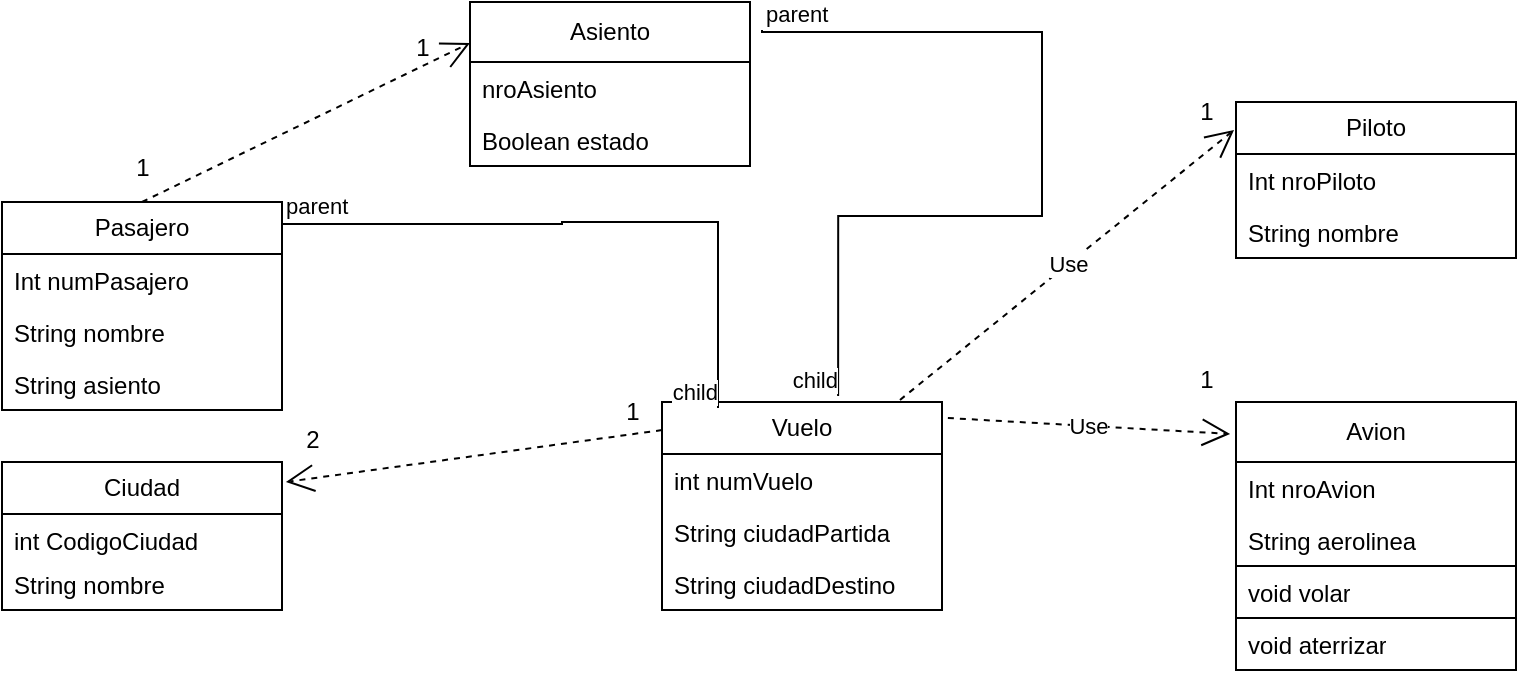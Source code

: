 <mxfile version="24.1.0" type="device">
  <diagram id="C5RBs43oDa-KdzZeNtuy" name="Page-1">
    <mxGraphModel dx="880" dy="395" grid="1" gridSize="10" guides="1" tooltips="1" connect="1" arrows="1" fold="1" page="1" pageScale="1" pageWidth="827" pageHeight="1169" math="0" shadow="0">
      <root>
        <mxCell id="WIyWlLk6GJQsqaUBKTNV-0" />
        <mxCell id="WIyWlLk6GJQsqaUBKTNV-1" parent="WIyWlLk6GJQsqaUBKTNV-0" />
        <mxCell id="2BK_8AXJ4mGnx-8ZHtXC-0" value="Avion" style="swimlane;fontStyle=0;childLayout=stackLayout;horizontal=1;startSize=30;fillColor=none;horizontalStack=0;resizeParent=1;resizeParentMax=0;resizeLast=0;collapsible=1;marginBottom=0;whiteSpace=wrap;html=1;" vertex="1" parent="WIyWlLk6GJQsqaUBKTNV-1">
          <mxGeometry x="657" y="250" width="140" height="134" as="geometry">
            <mxRectangle x="414" y="200" width="70" height="30" as="alternateBounds" />
          </mxGeometry>
        </mxCell>
        <mxCell id="2BK_8AXJ4mGnx-8ZHtXC-1" value="Int nroAvion" style="text;strokeColor=none;fillColor=none;align=left;verticalAlign=top;spacingLeft=4;spacingRight=4;overflow=hidden;rotatable=0;points=[[0,0.5],[1,0.5]];portConstraint=eastwest;whiteSpace=wrap;html=1;" vertex="1" parent="2BK_8AXJ4mGnx-8ZHtXC-0">
          <mxGeometry y="30" width="140" height="26" as="geometry" />
        </mxCell>
        <mxCell id="2BK_8AXJ4mGnx-8ZHtXC-2" value="String aerolinea" style="text;strokeColor=none;fillColor=none;align=left;verticalAlign=top;spacingLeft=4;spacingRight=4;overflow=hidden;rotatable=0;points=[[0,0.5],[1,0.5]];portConstraint=eastwest;whiteSpace=wrap;html=1;" vertex="1" parent="2BK_8AXJ4mGnx-8ZHtXC-0">
          <mxGeometry y="56" width="140" height="26" as="geometry" />
        </mxCell>
        <mxCell id="2BK_8AXJ4mGnx-8ZHtXC-3" value="void volar" style="text;strokeColor=default;fillColor=none;align=left;verticalAlign=top;spacingLeft=4;spacingRight=4;overflow=hidden;rotatable=0;points=[[0,0.5],[1,0.5]];portConstraint=eastwest;whiteSpace=wrap;html=1;" vertex="1" parent="2BK_8AXJ4mGnx-8ZHtXC-0">
          <mxGeometry y="82" width="140" height="26" as="geometry" />
        </mxCell>
        <mxCell id="2BK_8AXJ4mGnx-8ZHtXC-45" value="void aterrizar" style="text;strokeColor=default;fillColor=none;align=left;verticalAlign=top;spacingLeft=4;spacingRight=4;overflow=hidden;rotatable=0;points=[[0,0.5],[1,0.5]];portConstraint=eastwest;whiteSpace=wrap;html=1;" vertex="1" parent="2BK_8AXJ4mGnx-8ZHtXC-0">
          <mxGeometry y="108" width="140" height="26" as="geometry" />
        </mxCell>
        <mxCell id="2BK_8AXJ4mGnx-8ZHtXC-4" value="Vuelo" style="swimlane;fontStyle=0;childLayout=stackLayout;horizontal=1;startSize=26;fillColor=none;horizontalStack=0;resizeParent=1;resizeParentMax=0;resizeLast=0;collapsible=1;marginBottom=0;whiteSpace=wrap;html=1;" vertex="1" parent="WIyWlLk6GJQsqaUBKTNV-1">
          <mxGeometry x="370" y="250" width="140" height="104" as="geometry">
            <mxRectangle x="680" y="50" width="70" height="30" as="alternateBounds" />
          </mxGeometry>
        </mxCell>
        <mxCell id="2BK_8AXJ4mGnx-8ZHtXC-5" value="int numVuelo" style="text;strokeColor=none;fillColor=none;align=left;verticalAlign=top;spacingLeft=4;spacingRight=4;overflow=hidden;rotatable=0;points=[[0,0.5],[1,0.5]];portConstraint=eastwest;whiteSpace=wrap;html=1;" vertex="1" parent="2BK_8AXJ4mGnx-8ZHtXC-4">
          <mxGeometry y="26" width="140" height="26" as="geometry" />
        </mxCell>
        <mxCell id="2BK_8AXJ4mGnx-8ZHtXC-6" value="String ciudadPartida" style="text;strokeColor=none;fillColor=none;align=left;verticalAlign=top;spacingLeft=4;spacingRight=4;overflow=hidden;rotatable=0;points=[[0,0.5],[1,0.5]];portConstraint=eastwest;whiteSpace=wrap;html=1;" vertex="1" parent="2BK_8AXJ4mGnx-8ZHtXC-4">
          <mxGeometry y="52" width="140" height="26" as="geometry" />
        </mxCell>
        <mxCell id="2BK_8AXJ4mGnx-8ZHtXC-7" value="String ciudadDestino" style="text;strokeColor=none;fillColor=none;align=left;verticalAlign=top;spacingLeft=4;spacingRight=4;overflow=hidden;rotatable=0;points=[[0,0.5],[1,0.5]];portConstraint=eastwest;whiteSpace=wrap;html=1;" vertex="1" parent="2BK_8AXJ4mGnx-8ZHtXC-4">
          <mxGeometry y="78" width="140" height="26" as="geometry" />
        </mxCell>
        <mxCell id="2BK_8AXJ4mGnx-8ZHtXC-8" value="Ciudad" style="swimlane;fontStyle=0;childLayout=stackLayout;horizontal=1;startSize=26;fillColor=none;horizontalStack=0;resizeParent=1;resizeParentMax=0;resizeLast=0;collapsible=1;marginBottom=0;whiteSpace=wrap;html=1;" vertex="1" parent="WIyWlLk6GJQsqaUBKTNV-1">
          <mxGeometry x="40" y="280" width="140" height="74" as="geometry">
            <mxRectangle x="590" y="50" width="80" height="30" as="alternateBounds" />
          </mxGeometry>
        </mxCell>
        <mxCell id="2BK_8AXJ4mGnx-8ZHtXC-9" value="int CodigoCiudad" style="text;strokeColor=none;fillColor=none;align=left;verticalAlign=top;spacingLeft=4;spacingRight=4;overflow=hidden;rotatable=0;points=[[0,0.5],[1,0.5]];portConstraint=eastwest;whiteSpace=wrap;html=1;" vertex="1" parent="2BK_8AXJ4mGnx-8ZHtXC-8">
          <mxGeometry y="26" width="140" height="22" as="geometry" />
        </mxCell>
        <mxCell id="2BK_8AXJ4mGnx-8ZHtXC-10" value="&lt;div&gt;String nombre&lt;/div&gt;&lt;div&gt;&lt;br&gt;&lt;/div&gt;" style="text;strokeColor=none;fillColor=none;align=left;verticalAlign=top;spacingLeft=4;spacingRight=4;overflow=hidden;rotatable=0;points=[[0,0.5],[1,0.5]];portConstraint=eastwest;whiteSpace=wrap;html=1;" vertex="1" parent="2BK_8AXJ4mGnx-8ZHtXC-8">
          <mxGeometry y="48" width="140" height="26" as="geometry" />
        </mxCell>
        <mxCell id="2BK_8AXJ4mGnx-8ZHtXC-16" value="Asiento" style="swimlane;fontStyle=0;childLayout=stackLayout;horizontal=1;startSize=30;fillColor=none;horizontalStack=0;resizeParent=1;resizeParentMax=0;resizeLast=0;collapsible=1;marginBottom=0;whiteSpace=wrap;html=1;" vertex="1" parent="WIyWlLk6GJQsqaUBKTNV-1">
          <mxGeometry x="274" y="50" width="140" height="82" as="geometry">
            <mxRectangle x="680" y="100" width="80" height="30" as="alternateBounds" />
          </mxGeometry>
        </mxCell>
        <mxCell id="2BK_8AXJ4mGnx-8ZHtXC-17" value="nroAsiento" style="text;strokeColor=none;fillColor=none;align=left;verticalAlign=top;spacingLeft=4;spacingRight=4;overflow=hidden;rotatable=0;points=[[0,0.5],[1,0.5]];portConstraint=eastwest;whiteSpace=wrap;html=1;" vertex="1" parent="2BK_8AXJ4mGnx-8ZHtXC-16">
          <mxGeometry y="30" width="140" height="26" as="geometry" />
        </mxCell>
        <mxCell id="2BK_8AXJ4mGnx-8ZHtXC-18" value="Boolean estado" style="text;strokeColor=none;fillColor=none;align=left;verticalAlign=top;spacingLeft=4;spacingRight=4;overflow=hidden;rotatable=0;points=[[0,0.5],[1,0.5]];portConstraint=eastwest;whiteSpace=wrap;html=1;" vertex="1" parent="2BK_8AXJ4mGnx-8ZHtXC-16">
          <mxGeometry y="56" width="140" height="26" as="geometry" />
        </mxCell>
        <mxCell id="2BK_8AXJ4mGnx-8ZHtXC-20" value="Piloto" style="swimlane;fontStyle=0;childLayout=stackLayout;horizontal=1;startSize=26;fillColor=none;horizontalStack=0;resizeParent=1;resizeParentMax=0;resizeLast=0;collapsible=1;marginBottom=0;whiteSpace=wrap;html=1;" vertex="1" parent="WIyWlLk6GJQsqaUBKTNV-1">
          <mxGeometry x="657" y="100" width="140" height="78" as="geometry">
            <mxRectangle x="590" y="100" width="70" height="30" as="alternateBounds" />
          </mxGeometry>
        </mxCell>
        <mxCell id="2BK_8AXJ4mGnx-8ZHtXC-21" value="Int nroPiloto" style="text;strokeColor=none;fillColor=none;align=left;verticalAlign=top;spacingLeft=4;spacingRight=4;overflow=hidden;rotatable=0;points=[[0,0.5],[1,0.5]];portConstraint=eastwest;whiteSpace=wrap;html=1;" vertex="1" parent="2BK_8AXJ4mGnx-8ZHtXC-20">
          <mxGeometry y="26" width="140" height="26" as="geometry" />
        </mxCell>
        <mxCell id="2BK_8AXJ4mGnx-8ZHtXC-22" value="String nombre" style="text;strokeColor=none;fillColor=none;align=left;verticalAlign=top;spacingLeft=4;spacingRight=4;overflow=hidden;rotatable=0;points=[[0,0.5],[1,0.5]];portConstraint=eastwest;whiteSpace=wrap;html=1;" vertex="1" parent="2BK_8AXJ4mGnx-8ZHtXC-20">
          <mxGeometry y="52" width="140" height="26" as="geometry" />
        </mxCell>
        <mxCell id="2BK_8AXJ4mGnx-8ZHtXC-40" value="Pasajero" style="swimlane;fontStyle=0;childLayout=stackLayout;horizontal=1;startSize=26;fillColor=none;horizontalStack=0;resizeParent=1;resizeParentMax=0;resizeLast=0;collapsible=1;marginBottom=0;whiteSpace=wrap;html=1;" vertex="1" parent="WIyWlLk6GJQsqaUBKTNV-1">
          <mxGeometry x="40" y="150" width="140" height="104" as="geometry">
            <mxRectangle x="170" y="80" width="90" height="30" as="alternateBounds" />
          </mxGeometry>
        </mxCell>
        <mxCell id="2BK_8AXJ4mGnx-8ZHtXC-71" value="" style="endArrow=none;html=1;edgeStyle=orthogonalEdgeStyle;rounded=0;entryX=0.2;entryY=0.029;entryDx=0;entryDy=0;entryPerimeter=0;" edge="1" parent="2BK_8AXJ4mGnx-8ZHtXC-40" target="2BK_8AXJ4mGnx-8ZHtXC-4">
          <mxGeometry relative="1" as="geometry">
            <mxPoint x="140" y="10" as="sourcePoint" />
            <mxPoint x="300" y="10" as="targetPoint" />
            <Array as="points">
              <mxPoint x="140" y="11" />
              <mxPoint x="280" y="11" />
              <mxPoint x="280" y="10" />
              <mxPoint x="358" y="10" />
            </Array>
          </mxGeometry>
        </mxCell>
        <mxCell id="2BK_8AXJ4mGnx-8ZHtXC-72" value="parent" style="edgeLabel;resizable=0;html=1;align=left;verticalAlign=bottom;" connectable="0" vertex="1" parent="2BK_8AXJ4mGnx-8ZHtXC-71">
          <mxGeometry x="-1" relative="1" as="geometry" />
        </mxCell>
        <mxCell id="2BK_8AXJ4mGnx-8ZHtXC-73" value="child" style="edgeLabel;resizable=0;html=1;align=right;verticalAlign=bottom;" connectable="0" vertex="1" parent="2BK_8AXJ4mGnx-8ZHtXC-71">
          <mxGeometry x="1" relative="1" as="geometry" />
        </mxCell>
        <mxCell id="2BK_8AXJ4mGnx-8ZHtXC-41" value="Int numPasajero" style="text;strokeColor=none;fillColor=none;align=left;verticalAlign=top;spacingLeft=4;spacingRight=4;overflow=hidden;rotatable=0;points=[[0,0.5],[1,0.5]];portConstraint=eastwest;whiteSpace=wrap;html=1;" vertex="1" parent="2BK_8AXJ4mGnx-8ZHtXC-40">
          <mxGeometry y="26" width="140" height="26" as="geometry" />
        </mxCell>
        <mxCell id="2BK_8AXJ4mGnx-8ZHtXC-42" value="String nombre" style="text;strokeColor=none;fillColor=none;align=left;verticalAlign=top;spacingLeft=4;spacingRight=4;overflow=hidden;rotatable=0;points=[[0,0.5],[1,0.5]];portConstraint=eastwest;whiteSpace=wrap;html=1;" vertex="1" parent="2BK_8AXJ4mGnx-8ZHtXC-40">
          <mxGeometry y="52" width="140" height="26" as="geometry" />
        </mxCell>
        <mxCell id="2BK_8AXJ4mGnx-8ZHtXC-43" value="String asiento" style="text;strokeColor=none;fillColor=none;align=left;verticalAlign=top;spacingLeft=4;spacingRight=4;overflow=hidden;rotatable=0;points=[[0,0.5],[1,0.5]];portConstraint=eastwest;whiteSpace=wrap;html=1;" vertex="1" parent="2BK_8AXJ4mGnx-8ZHtXC-40">
          <mxGeometry y="78" width="140" height="26" as="geometry" />
        </mxCell>
        <mxCell id="2BK_8AXJ4mGnx-8ZHtXC-50" value="Use" style="endArrow=open;endSize=12;dashed=1;html=1;rounded=0;exitX=0.85;exitY=-0.01;exitDx=0;exitDy=0;exitPerimeter=0;entryX=-0.007;entryY=0.179;entryDx=0;entryDy=0;entryPerimeter=0;" edge="1" parent="WIyWlLk6GJQsqaUBKTNV-1" source="2BK_8AXJ4mGnx-8ZHtXC-4" target="2BK_8AXJ4mGnx-8ZHtXC-20">
          <mxGeometry width="160" relative="1" as="geometry">
            <mxPoint x="370" y="250" as="sourcePoint" />
            <mxPoint x="510" y="100" as="targetPoint" />
          </mxGeometry>
        </mxCell>
        <mxCell id="2BK_8AXJ4mGnx-8ZHtXC-57" value="Use" style="endArrow=open;endSize=12;dashed=1;html=1;rounded=0;entryX=-0.021;entryY=0.119;entryDx=0;entryDy=0;entryPerimeter=0;exitX=1.021;exitY=0.077;exitDx=0;exitDy=0;exitPerimeter=0;" edge="1" parent="WIyWlLk6GJQsqaUBKTNV-1" source="2BK_8AXJ4mGnx-8ZHtXC-4" target="2BK_8AXJ4mGnx-8ZHtXC-0">
          <mxGeometry width="160" relative="1" as="geometry">
            <mxPoint x="630" y="420" as="sourcePoint" />
            <mxPoint x="511" y="329" as="targetPoint" />
          </mxGeometry>
        </mxCell>
        <mxCell id="2BK_8AXJ4mGnx-8ZHtXC-61" value="" style="endArrow=open;endSize=12;dashed=1;html=1;rounded=0;entryX=0;entryY=0.25;entryDx=0;entryDy=0;exitX=0.5;exitY=0;exitDx=0;exitDy=0;" edge="1" parent="WIyWlLk6GJQsqaUBKTNV-1" source="2BK_8AXJ4mGnx-8ZHtXC-40" target="2BK_8AXJ4mGnx-8ZHtXC-16">
          <mxGeometry width="160" relative="1" as="geometry">
            <mxPoint x="90" y="100" as="sourcePoint" />
            <mxPoint x="250" y="100" as="targetPoint" />
          </mxGeometry>
        </mxCell>
        <mxCell id="2BK_8AXJ4mGnx-8ZHtXC-62" value="1" style="text;html=1;align=center;verticalAlign=middle;resizable=0;points=[];autosize=1;strokeColor=none;fillColor=none;" vertex="1" parent="WIyWlLk6GJQsqaUBKTNV-1">
          <mxGeometry x="235" y="58" width="30" height="30" as="geometry" />
        </mxCell>
        <mxCell id="2BK_8AXJ4mGnx-8ZHtXC-63" value="1" style="text;html=1;align=center;verticalAlign=middle;resizable=0;points=[];autosize=1;strokeColor=none;fillColor=none;" vertex="1" parent="WIyWlLk6GJQsqaUBKTNV-1">
          <mxGeometry x="95" y="118" width="30" height="30" as="geometry" />
        </mxCell>
        <mxCell id="2BK_8AXJ4mGnx-8ZHtXC-67" value="1" style="text;html=1;align=center;verticalAlign=middle;resizable=0;points=[];autosize=1;strokeColor=none;fillColor=none;" vertex="1" parent="WIyWlLk6GJQsqaUBKTNV-1">
          <mxGeometry x="627" y="90" width="30" height="30" as="geometry" />
        </mxCell>
        <mxCell id="2BK_8AXJ4mGnx-8ZHtXC-70" value="1" style="text;html=1;align=center;verticalAlign=middle;resizable=0;points=[];autosize=1;strokeColor=none;fillColor=none;" vertex="1" parent="WIyWlLk6GJQsqaUBKTNV-1">
          <mxGeometry x="627" y="224" width="30" height="30" as="geometry" />
        </mxCell>
        <mxCell id="2BK_8AXJ4mGnx-8ZHtXC-74" value="" style="endArrow=none;html=1;edgeStyle=orthogonalEdgeStyle;rounded=0;entryX=0.629;entryY=-0.029;entryDx=0;entryDy=0;entryPerimeter=0;" edge="1" parent="WIyWlLk6GJQsqaUBKTNV-1" target="2BK_8AXJ4mGnx-8ZHtXC-4">
          <mxGeometry relative="1" as="geometry">
            <mxPoint x="420" y="64" as="sourcePoint" />
            <mxPoint x="560" y="120" as="targetPoint" />
            <Array as="points">
              <mxPoint x="420" y="65" />
              <mxPoint x="560" y="65" />
              <mxPoint x="560" y="157" />
              <mxPoint x="458" y="157" />
            </Array>
          </mxGeometry>
        </mxCell>
        <mxCell id="2BK_8AXJ4mGnx-8ZHtXC-75" value="parent" style="edgeLabel;resizable=0;html=1;align=left;verticalAlign=bottom;" connectable="0" vertex="1" parent="2BK_8AXJ4mGnx-8ZHtXC-74">
          <mxGeometry x="-1" relative="1" as="geometry" />
        </mxCell>
        <mxCell id="2BK_8AXJ4mGnx-8ZHtXC-76" value="child" style="edgeLabel;resizable=0;html=1;align=right;verticalAlign=bottom;" connectable="0" vertex="1" parent="2BK_8AXJ4mGnx-8ZHtXC-74">
          <mxGeometry x="1" relative="1" as="geometry" />
        </mxCell>
        <mxCell id="2BK_8AXJ4mGnx-8ZHtXC-77" value="" style="endArrow=open;endSize=12;dashed=1;html=1;rounded=0;entryX=1.014;entryY=0.135;entryDx=0;entryDy=0;exitX=0;exitY=0.135;exitDx=0;exitDy=0;entryPerimeter=0;exitPerimeter=0;" edge="1" parent="WIyWlLk6GJQsqaUBKTNV-1" source="2BK_8AXJ4mGnx-8ZHtXC-4" target="2BK_8AXJ4mGnx-8ZHtXC-8">
          <mxGeometry width="160" relative="1" as="geometry">
            <mxPoint x="120" y="160" as="sourcePoint" />
            <mxPoint x="284" y="81" as="targetPoint" />
          </mxGeometry>
        </mxCell>
        <mxCell id="2BK_8AXJ4mGnx-8ZHtXC-78" value="2" style="text;html=1;align=center;verticalAlign=middle;resizable=0;points=[];autosize=1;strokeColor=none;fillColor=none;" vertex="1" parent="WIyWlLk6GJQsqaUBKTNV-1">
          <mxGeometry x="180" y="254" width="30" height="30" as="geometry" />
        </mxCell>
        <mxCell id="2BK_8AXJ4mGnx-8ZHtXC-79" value="1" style="text;html=1;align=center;verticalAlign=middle;resizable=0;points=[];autosize=1;strokeColor=none;fillColor=none;" vertex="1" parent="WIyWlLk6GJQsqaUBKTNV-1">
          <mxGeometry x="340" y="240" width="30" height="30" as="geometry" />
        </mxCell>
      </root>
    </mxGraphModel>
  </diagram>
</mxfile>
